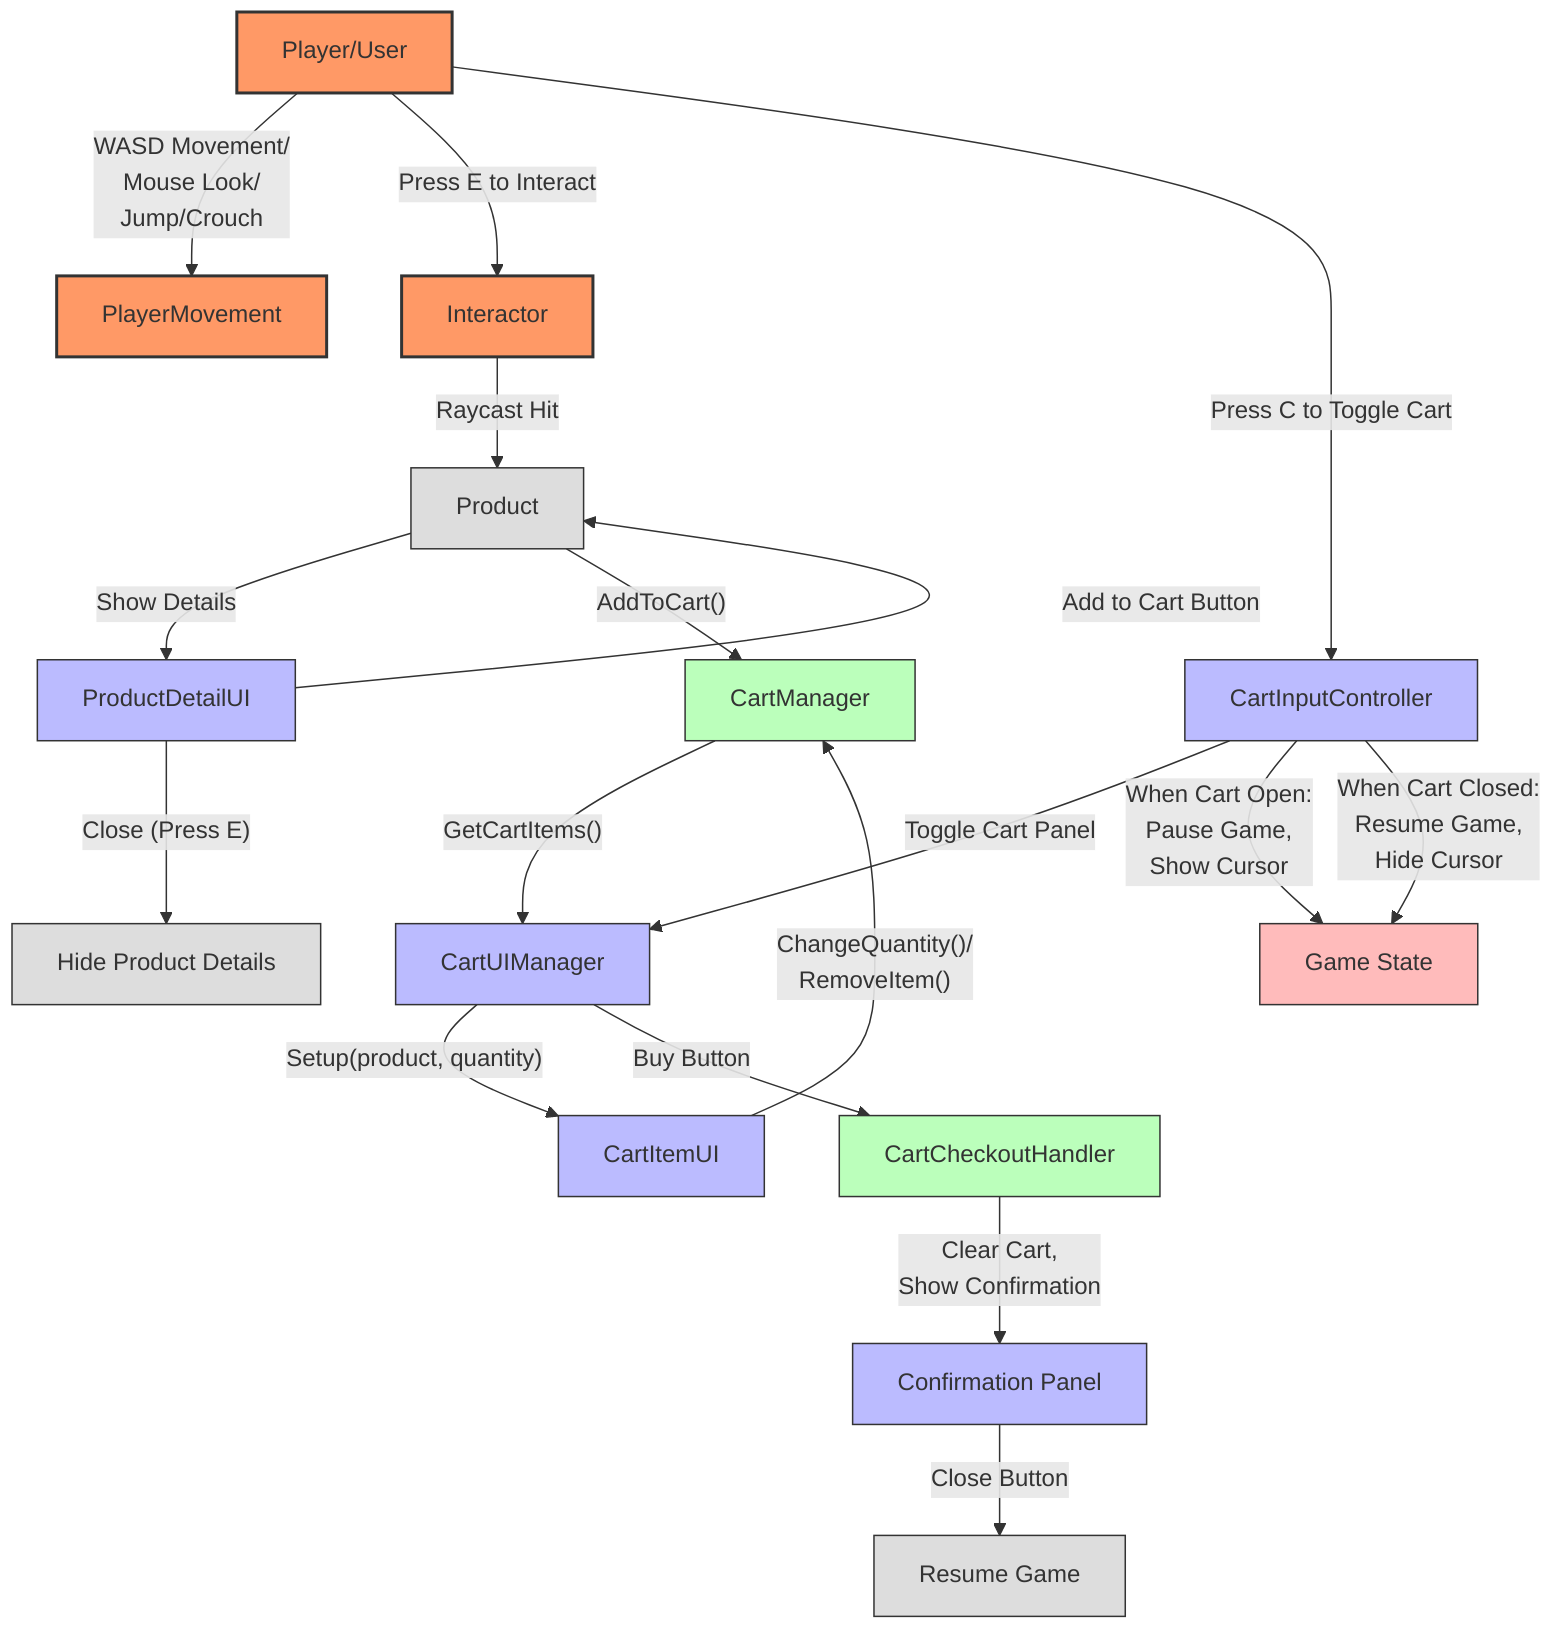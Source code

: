 flowchart TD
    %% Main Components
    Player[Player/User]
    PlayerMovement[PlayerMovement]
    Interactor[Interactor]
    Product[Product]
    ProductDetailUI[ProductDetailUI]
    CartManager[CartManager]
    CartUIManager[CartUIManager]
    CartItemUI[CartItemUI]
    CartInputController[CartInputController]
    CartCheckoutHandler[CartCheckoutHandler]
    ConfirmationPanel[Confirmation Panel]

    %% Player Interactions
    Player -->|WASD Movement/\nMouse Look/\nJump/Crouch| PlayerMovement
    Player -->|Press E to Interact| Interactor
    Player -->|Press C to Toggle Cart| CartInputController

    %% Interactor Flow
    Interactor -->|Raycast Hit| Product
    Product -->|Show Details| ProductDetailUI
    
    %% Product Detail UI Flow
    ProductDetailUI -->|"Add to Cart Button"| Product
    Product -->|"AddToCart()"| CartManager
    ProductDetailUI -->|"Close (Press E)"| HideDetails[Hide Product Details]
    
    %% Cart Management
    CartManager -->|"GetCartItems()"| CartUIManager
    CartUIManager -->|"Setup(product, quantity)"| CartItemUI
    CartItemUI -->|"ChangeQuantity()/\nRemoveItem()"| CartManager
    
    %% Cart UI Flow
    CartInputController -->|"Toggle Cart Panel"| CartUIManager
    CartInputController -->|"When Cart Open:\nPause Game,\nShow Cursor"| GameState[Game State]
    CartInputController -->|"When Cart Closed:\nResume Game,\nHide Cursor"| GameState
    
    %% Checkout Flow
    CartUIManager -->|"Buy Button"| CartCheckoutHandler
    CartCheckoutHandler -->|"Clear Cart,\nShow Confirmation"| ConfirmationPanel
    ConfirmationPanel -->|"Close Button"| ResumeGame[Resume Game]
    
    %% Styling
    classDef player fill:#f96,stroke:#333,stroke-width:2px
    classDef ui fill:#bbf,stroke:#333,stroke-width:1px
    classDef manager fill:#bfb,stroke:#333,stroke-width:1px
    classDef action fill:#ddd,stroke:#333,stroke-width:1px
    classDef state fill:#fbb,stroke:#333,stroke-width:1px
    
    class Player player
    class PlayerMovement player
    class Interactor player
    class ProductDetailUI,CartUIManager,CartItemUI,CartInputController,ConfirmationPanel ui
    class CartManager,CartCheckoutHandler manager
    class Product,HideDetails,ResumeGame action
    class GameState state